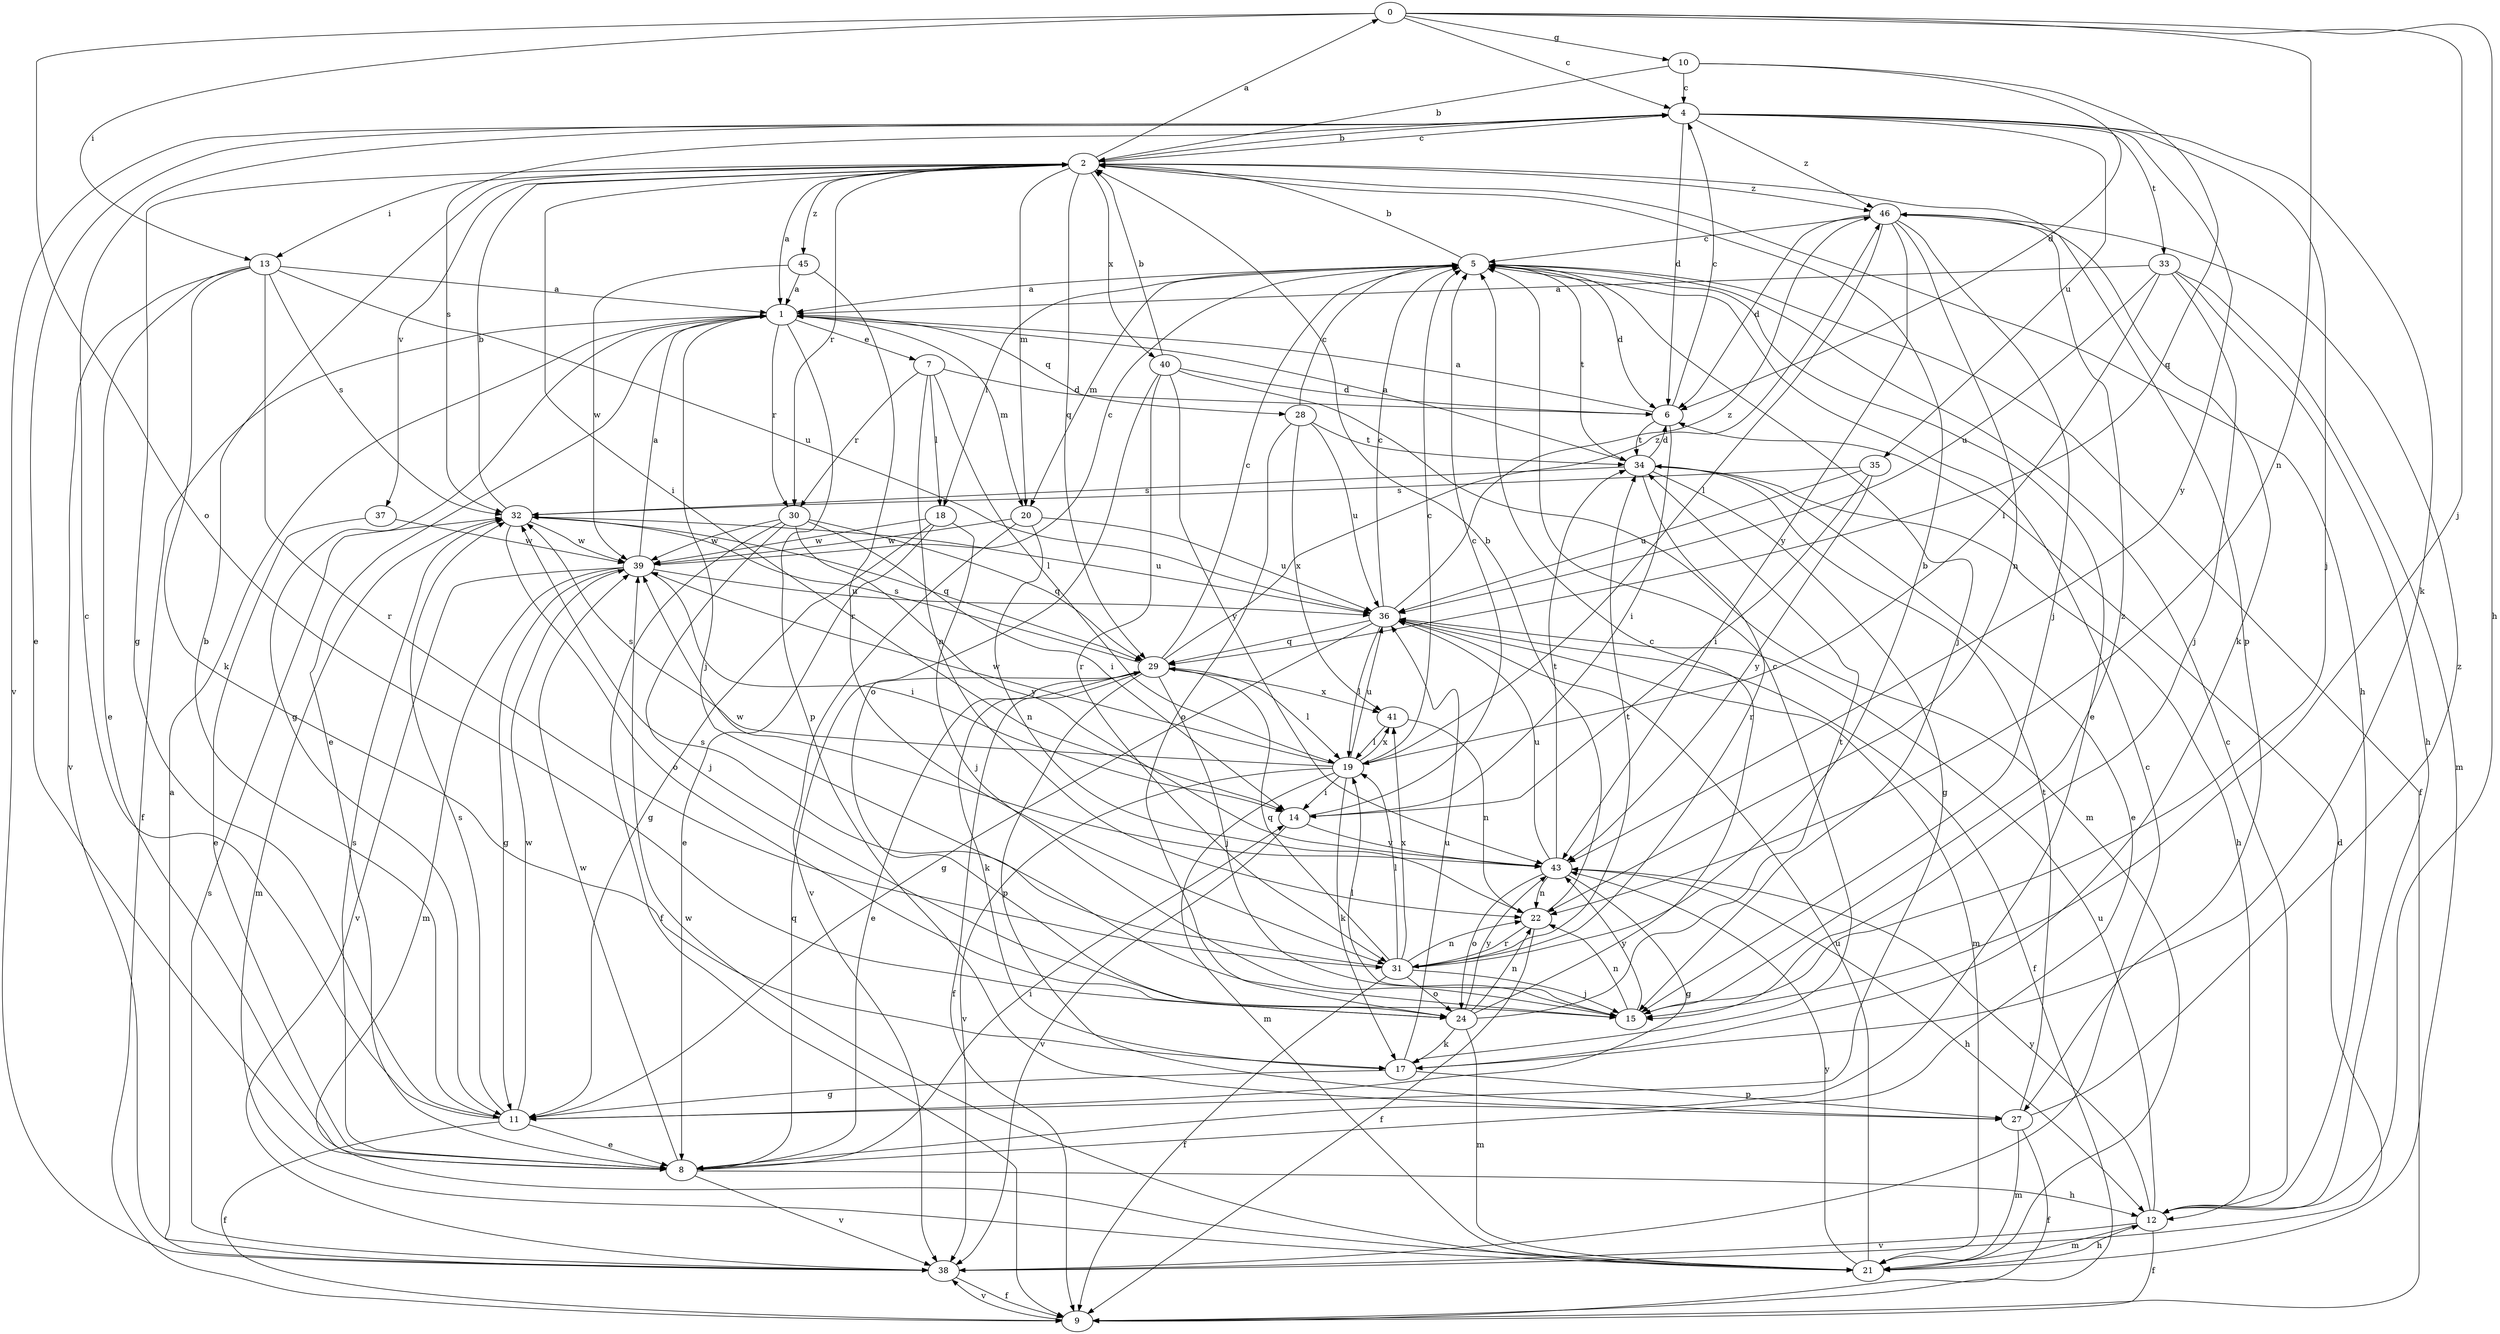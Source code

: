 strict digraph  {
0;
1;
2;
4;
5;
6;
7;
8;
9;
10;
11;
12;
13;
14;
15;
17;
18;
19;
20;
21;
22;
24;
27;
28;
29;
30;
31;
32;
33;
34;
35;
36;
37;
38;
39;
40;
41;
43;
45;
46;
0 -> 4  [label=c];
0 -> 10  [label=g];
0 -> 12  [label=h];
0 -> 13  [label=i];
0 -> 15  [label=j];
0 -> 22  [label=n];
0 -> 24  [label=o];
1 -> 7  [label=e];
1 -> 8  [label=e];
1 -> 9  [label=f];
1 -> 11  [label=g];
1 -> 15  [label=j];
1 -> 20  [label=m];
1 -> 27  [label=p];
1 -> 28  [label=q];
1 -> 30  [label=r];
2 -> 0  [label=a];
2 -> 1  [label=a];
2 -> 4  [label=c];
2 -> 11  [label=g];
2 -> 12  [label=h];
2 -> 13  [label=i];
2 -> 14  [label=i];
2 -> 20  [label=m];
2 -> 27  [label=p];
2 -> 29  [label=q];
2 -> 30  [label=r];
2 -> 37  [label=v];
2 -> 40  [label=x];
2 -> 45  [label=z];
2 -> 46  [label=z];
4 -> 2  [label=b];
4 -> 6  [label=d];
4 -> 8  [label=e];
4 -> 15  [label=j];
4 -> 17  [label=k];
4 -> 32  [label=s];
4 -> 33  [label=t];
4 -> 35  [label=u];
4 -> 38  [label=v];
4 -> 43  [label=y];
4 -> 46  [label=z];
5 -> 1  [label=a];
5 -> 2  [label=b];
5 -> 6  [label=d];
5 -> 8  [label=e];
5 -> 9  [label=f];
5 -> 15  [label=j];
5 -> 18  [label=l];
5 -> 20  [label=m];
5 -> 34  [label=t];
6 -> 1  [label=a];
6 -> 4  [label=c];
6 -> 14  [label=i];
6 -> 34  [label=t];
7 -> 6  [label=d];
7 -> 18  [label=l];
7 -> 19  [label=l];
7 -> 22  [label=n];
7 -> 30  [label=r];
8 -> 12  [label=h];
8 -> 14  [label=i];
8 -> 29  [label=q];
8 -> 32  [label=s];
8 -> 38  [label=v];
8 -> 39  [label=w];
9 -> 38  [label=v];
10 -> 2  [label=b];
10 -> 4  [label=c];
10 -> 6  [label=d];
10 -> 29  [label=q];
11 -> 2  [label=b];
11 -> 4  [label=c];
11 -> 8  [label=e];
11 -> 9  [label=f];
11 -> 32  [label=s];
11 -> 39  [label=w];
12 -> 5  [label=c];
12 -> 9  [label=f];
12 -> 21  [label=m];
12 -> 36  [label=u];
12 -> 38  [label=v];
12 -> 43  [label=y];
13 -> 1  [label=a];
13 -> 8  [label=e];
13 -> 17  [label=k];
13 -> 31  [label=r];
13 -> 32  [label=s];
13 -> 36  [label=u];
13 -> 38  [label=v];
14 -> 5  [label=c];
14 -> 38  [label=v];
14 -> 43  [label=y];
15 -> 19  [label=l];
15 -> 22  [label=n];
15 -> 43  [label=y];
15 -> 46  [label=z];
17 -> 5  [label=c];
17 -> 11  [label=g];
17 -> 27  [label=p];
17 -> 36  [label=u];
18 -> 8  [label=e];
18 -> 11  [label=g];
18 -> 15  [label=j];
18 -> 39  [label=w];
19 -> 5  [label=c];
19 -> 14  [label=i];
19 -> 17  [label=k];
19 -> 21  [label=m];
19 -> 32  [label=s];
19 -> 36  [label=u];
19 -> 38  [label=v];
19 -> 39  [label=w];
19 -> 41  [label=x];
20 -> 22  [label=n];
20 -> 36  [label=u];
20 -> 38  [label=v];
20 -> 39  [label=w];
21 -> 12  [label=h];
21 -> 36  [label=u];
21 -> 39  [label=w];
21 -> 43  [label=y];
22 -> 2  [label=b];
22 -> 9  [label=f];
22 -> 31  [label=r];
24 -> 5  [label=c];
24 -> 17  [label=k];
24 -> 21  [label=m];
24 -> 22  [label=n];
24 -> 34  [label=t];
24 -> 43  [label=y];
27 -> 9  [label=f];
27 -> 21  [label=m];
27 -> 34  [label=t];
27 -> 46  [label=z];
28 -> 5  [label=c];
28 -> 24  [label=o];
28 -> 34  [label=t];
28 -> 36  [label=u];
28 -> 41  [label=x];
29 -> 5  [label=c];
29 -> 8  [label=e];
29 -> 9  [label=f];
29 -> 15  [label=j];
29 -> 17  [label=k];
29 -> 19  [label=l];
29 -> 27  [label=p];
29 -> 32  [label=s];
29 -> 41  [label=x];
29 -> 46  [label=z];
30 -> 9  [label=f];
30 -> 14  [label=i];
30 -> 15  [label=j];
30 -> 29  [label=q];
30 -> 39  [label=w];
30 -> 43  [label=y];
31 -> 2  [label=b];
31 -> 9  [label=f];
31 -> 15  [label=j];
31 -> 19  [label=l];
31 -> 22  [label=n];
31 -> 24  [label=o];
31 -> 29  [label=q];
31 -> 32  [label=s];
31 -> 34  [label=t];
31 -> 41  [label=x];
32 -> 2  [label=b];
32 -> 21  [label=m];
32 -> 24  [label=o];
32 -> 29  [label=q];
32 -> 36  [label=u];
32 -> 39  [label=w];
33 -> 1  [label=a];
33 -> 12  [label=h];
33 -> 15  [label=j];
33 -> 19  [label=l];
33 -> 21  [label=m];
33 -> 36  [label=u];
34 -> 1  [label=a];
34 -> 6  [label=d];
34 -> 8  [label=e];
34 -> 11  [label=g];
34 -> 12  [label=h];
34 -> 31  [label=r];
34 -> 32  [label=s];
35 -> 14  [label=i];
35 -> 32  [label=s];
35 -> 36  [label=u];
35 -> 43  [label=y];
36 -> 5  [label=c];
36 -> 9  [label=f];
36 -> 11  [label=g];
36 -> 19  [label=l];
36 -> 21  [label=m];
36 -> 29  [label=q];
36 -> 46  [label=z];
37 -> 8  [label=e];
37 -> 39  [label=w];
38 -> 1  [label=a];
38 -> 5  [label=c];
38 -> 6  [label=d];
38 -> 9  [label=f];
38 -> 32  [label=s];
39 -> 1  [label=a];
39 -> 5  [label=c];
39 -> 11  [label=g];
39 -> 14  [label=i];
39 -> 21  [label=m];
39 -> 36  [label=u];
39 -> 38  [label=v];
40 -> 2  [label=b];
40 -> 6  [label=d];
40 -> 21  [label=m];
40 -> 24  [label=o];
40 -> 31  [label=r];
40 -> 43  [label=y];
41 -> 19  [label=l];
41 -> 22  [label=n];
43 -> 11  [label=g];
43 -> 12  [label=h];
43 -> 22  [label=n];
43 -> 24  [label=o];
43 -> 34  [label=t];
43 -> 36  [label=u];
43 -> 39  [label=w];
45 -> 1  [label=a];
45 -> 31  [label=r];
45 -> 39  [label=w];
46 -> 5  [label=c];
46 -> 6  [label=d];
46 -> 15  [label=j];
46 -> 17  [label=k];
46 -> 19  [label=l];
46 -> 22  [label=n];
46 -> 43  [label=y];
}
